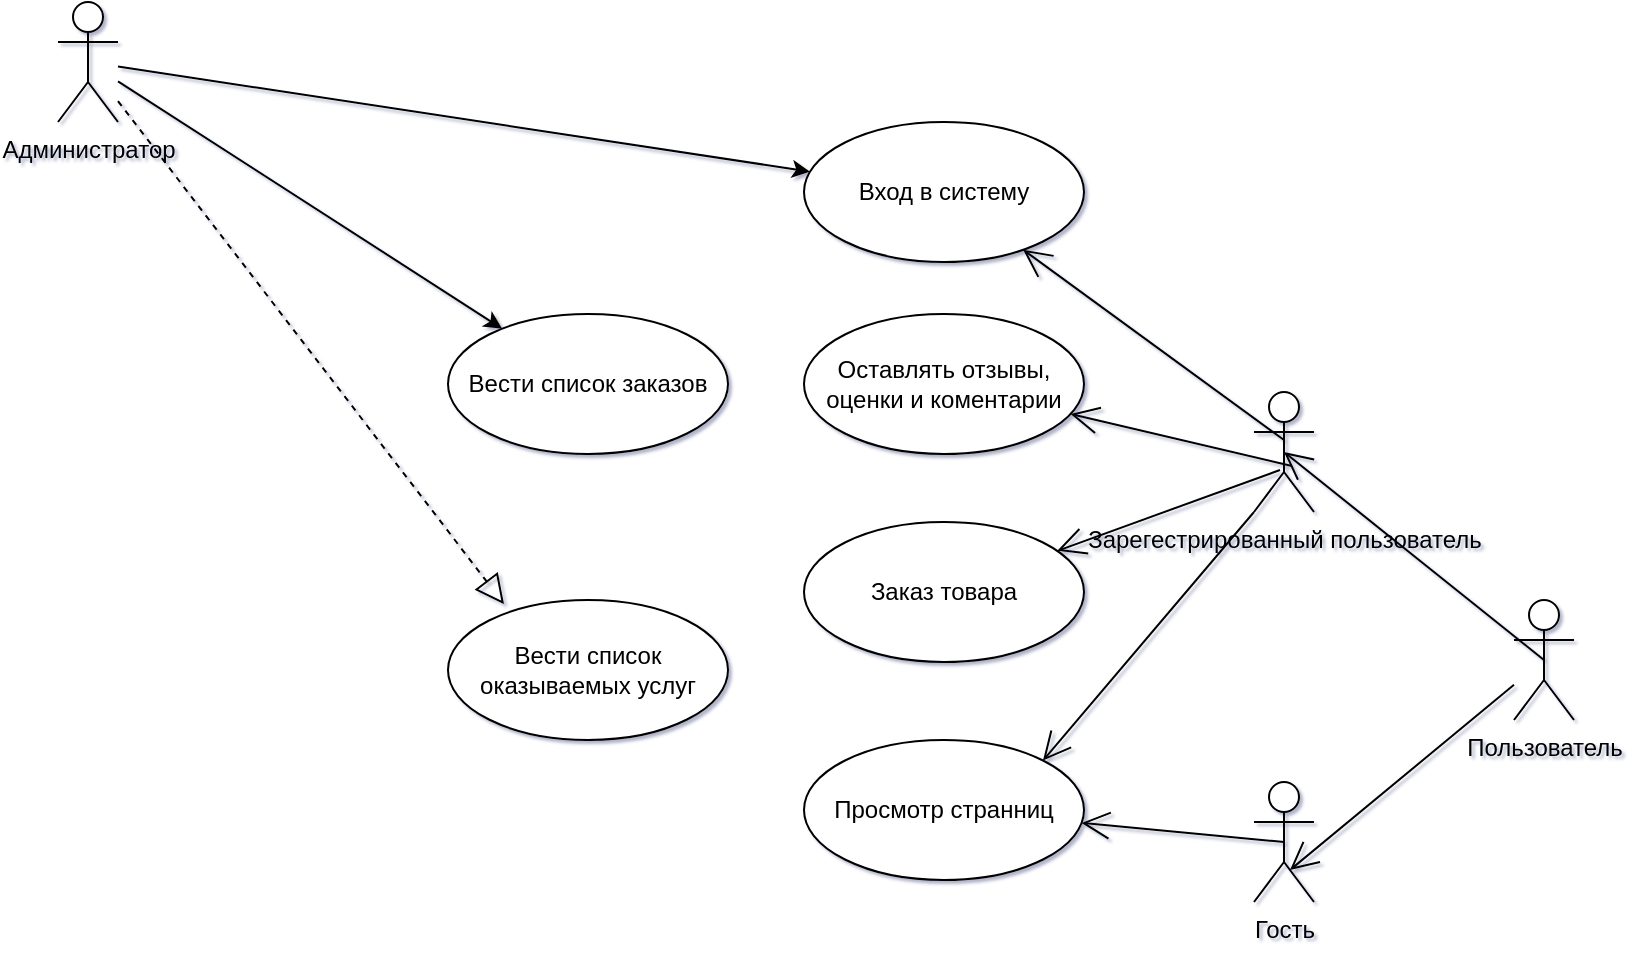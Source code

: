 <mxfile version="14.8.0" type="github">
  <diagram name="Page-1" id="c4acf3e9-155e-7222-9cf6-157b1a14988f">
    <mxGraphModel dx="1185" dy="662" grid="1" gridSize="13" guides="1" tooltips="1" connect="1" arrows="1" fold="1" page="1" pageScale="1" pageWidth="850" pageHeight="1100" background="none" math="0" shadow="1">
      <root>
        <mxCell id="0" />
        <mxCell id="1" parent="0" />
        <mxCell id="m22so4oLKIDoEstXhJoG-4" style="rounded=1;sketch=0;orthogonalLoop=1;jettySize=auto;html=1;" edge="1" parent="1" source="m22so4oLKIDoEstXhJoG-2" target="m22so4oLKIDoEstXhJoG-3">
          <mxGeometry relative="1" as="geometry" />
        </mxCell>
        <mxCell id="m22so4oLKIDoEstXhJoG-6" style="edgeStyle=none;rounded=1;sketch=0;orthogonalLoop=1;jettySize=auto;html=1;" edge="1" parent="1" source="m22so4oLKIDoEstXhJoG-2" target="m22so4oLKIDoEstXhJoG-7">
          <mxGeometry relative="1" as="geometry">
            <mxPoint x="182" y="195" as="targetPoint" />
          </mxGeometry>
        </mxCell>
        <mxCell id="m22so4oLKIDoEstXhJoG-2" value="Администратор" style="shape=umlActor;verticalLabelPosition=bottom;verticalAlign=top;html=1;rounded=0;sketch=0;" vertex="1" parent="1">
          <mxGeometry x="52" y="65" width="30" height="60" as="geometry" />
        </mxCell>
        <mxCell id="m22so4oLKIDoEstXhJoG-3" value="Вход в систему" style="ellipse;whiteSpace=wrap;html=1;rounded=0;sketch=0;" vertex="1" parent="1">
          <mxGeometry x="425" y="125" width="140" height="70" as="geometry" />
        </mxCell>
        <mxCell id="m22so4oLKIDoEstXhJoG-7" value="Вести список заказов&lt;br&gt;" style="ellipse;whiteSpace=wrap;html=1;rounded=0;sketch=0;" vertex="1" parent="1">
          <mxGeometry x="247" y="221" width="140" height="70" as="geometry" />
        </mxCell>
        <mxCell id="m22so4oLKIDoEstXhJoG-10" value="Вести список оказываемых услуг" style="ellipse;whiteSpace=wrap;html=1;rounded=0;sketch=0;" vertex="1" parent="1">
          <mxGeometry x="247" y="364" width="140" height="70" as="geometry" />
        </mxCell>
        <mxCell id="m22so4oLKIDoEstXhJoG-19" value="" style="endArrow=block;dashed=1;endFill=0;endSize=12;html=1;entryX=0.2;entryY=0.029;entryDx=0;entryDy=0;entryPerimeter=0;" edge="1" parent="1" source="m22so4oLKIDoEstXhJoG-2" target="m22so4oLKIDoEstXhJoG-10">
          <mxGeometry width="160" relative="1" as="geometry">
            <mxPoint x="221" y="377" as="sourcePoint" />
            <mxPoint x="381" y="377" as="targetPoint" />
          </mxGeometry>
        </mxCell>
        <mxCell id="m22so4oLKIDoEstXhJoG-20" value="Оставлять отзывы, оценки и коментарии" style="ellipse;whiteSpace=wrap;html=1;rounded=0;sketch=0;" vertex="1" parent="1">
          <mxGeometry x="425" y="221" width="140" height="70" as="geometry" />
        </mxCell>
        <mxCell id="m22so4oLKIDoEstXhJoG-21" value="Заказ товара" style="ellipse;whiteSpace=wrap;html=1;rounded=0;sketch=0;" vertex="1" parent="1">
          <mxGeometry x="425" y="325" width="140" height="70" as="geometry" />
        </mxCell>
        <mxCell id="m22so4oLKIDoEstXhJoG-22" value="Просмотр странниц" style="ellipse;whiteSpace=wrap;html=1;rounded=0;sketch=0;" vertex="1" parent="1">
          <mxGeometry x="425" y="434" width="140" height="70" as="geometry" />
        </mxCell>
        <mxCell id="m22so4oLKIDoEstXhJoG-23" value="Зарегестрированный пользователь" style="shape=umlActor;verticalLabelPosition=bottom;verticalAlign=top;html=1;rounded=0;sketch=0;" vertex="1" parent="1">
          <mxGeometry x="650" y="260" width="30" height="60" as="geometry" />
        </mxCell>
        <mxCell id="m22so4oLKIDoEstXhJoG-24" value="Гость" style="shape=umlActor;verticalLabelPosition=bottom;verticalAlign=top;html=1;rounded=0;sketch=0;" vertex="1" parent="1">
          <mxGeometry x="650" y="455" width="30" height="60" as="geometry" />
        </mxCell>
        <mxCell id="m22so4oLKIDoEstXhJoG-25" value="Пользователь" style="shape=umlActor;verticalLabelPosition=bottom;verticalAlign=top;html=1;rounded=0;sketch=0;" vertex="1" parent="1">
          <mxGeometry x="780" y="364" width="30" height="60" as="geometry" />
        </mxCell>
        <mxCell id="m22so4oLKIDoEstXhJoG-31" value="" style="endArrow=open;endFill=1;endSize=12;html=1;entryX=0.6;entryY=0.733;entryDx=0;entryDy=0;entryPerimeter=0;" edge="1" parent="1" source="m22so4oLKIDoEstXhJoG-25" target="m22so4oLKIDoEstXhJoG-24">
          <mxGeometry width="160" relative="1" as="geometry">
            <mxPoint x="221" y="364" as="sourcePoint" />
            <mxPoint x="689" y="507" as="targetPoint" />
          </mxGeometry>
        </mxCell>
        <mxCell id="m22so4oLKIDoEstXhJoG-35" value="" style="endArrow=open;endFill=1;endSize=12;html=1;exitX=0.5;exitY=0.5;exitDx=0;exitDy=0;exitPerimeter=0;entryX=0.5;entryY=0.5;entryDx=0;entryDy=0;entryPerimeter=0;" edge="1" parent="1" source="m22so4oLKIDoEstXhJoG-25" target="m22so4oLKIDoEstXhJoG-23">
          <mxGeometry width="160" relative="1" as="geometry">
            <mxPoint x="221" y="364" as="sourcePoint" />
            <mxPoint x="381" y="364" as="targetPoint" />
          </mxGeometry>
        </mxCell>
        <mxCell id="m22so4oLKIDoEstXhJoG-36" value="" style="endArrow=open;endFill=1;endSize=12;html=1;exitX=0.5;exitY=0.4;exitDx=0;exitDy=0;exitPerimeter=0;" edge="1" parent="1" source="m22so4oLKIDoEstXhJoG-23" target="m22so4oLKIDoEstXhJoG-3">
          <mxGeometry width="160" relative="1" as="geometry">
            <mxPoint x="221" y="364" as="sourcePoint" />
            <mxPoint x="381" y="364" as="targetPoint" />
          </mxGeometry>
        </mxCell>
        <mxCell id="m22so4oLKIDoEstXhJoG-37" value="" style="endArrow=open;endFill=1;endSize=12;html=1;exitX=0.5;exitY=0.5;exitDx=0;exitDy=0;exitPerimeter=0;" edge="1" parent="1" source="m22so4oLKIDoEstXhJoG-24" target="m22so4oLKIDoEstXhJoG-22">
          <mxGeometry width="160" relative="1" as="geometry">
            <mxPoint x="221" y="364" as="sourcePoint" />
            <mxPoint x="381" y="364" as="targetPoint" />
          </mxGeometry>
        </mxCell>
        <mxCell id="m22so4oLKIDoEstXhJoG-38" value="" style="endArrow=open;endFill=1;endSize=12;html=1;exitX=0.633;exitY=0.617;exitDx=0;exitDy=0;exitPerimeter=0;" edge="1" parent="1" source="m22so4oLKIDoEstXhJoG-23" target="m22so4oLKIDoEstXhJoG-20">
          <mxGeometry width="160" relative="1" as="geometry">
            <mxPoint x="221" y="364" as="sourcePoint" />
            <mxPoint x="381" y="364" as="targetPoint" />
          </mxGeometry>
        </mxCell>
        <mxCell id="m22so4oLKIDoEstXhJoG-39" value="" style="endArrow=open;endFill=1;endSize=12;html=1;exitX=0;exitY=1;exitDx=0;exitDy=0;exitPerimeter=0;entryX=1;entryY=0;entryDx=0;entryDy=0;" edge="1" parent="1" source="m22so4oLKIDoEstXhJoG-23" target="m22so4oLKIDoEstXhJoG-22">
          <mxGeometry width="160" relative="1" as="geometry">
            <mxPoint x="221" y="364" as="sourcePoint" />
            <mxPoint x="381" y="364" as="targetPoint" />
          </mxGeometry>
        </mxCell>
        <mxCell id="m22so4oLKIDoEstXhJoG-40" value="" style="endArrow=open;endFill=1;endSize=12;html=1;" edge="1" parent="1" target="m22so4oLKIDoEstXhJoG-21">
          <mxGeometry width="160" relative="1" as="geometry">
            <mxPoint x="663" y="299" as="sourcePoint" />
            <mxPoint x="381" y="364" as="targetPoint" />
          </mxGeometry>
        </mxCell>
      </root>
    </mxGraphModel>
  </diagram>
</mxfile>
